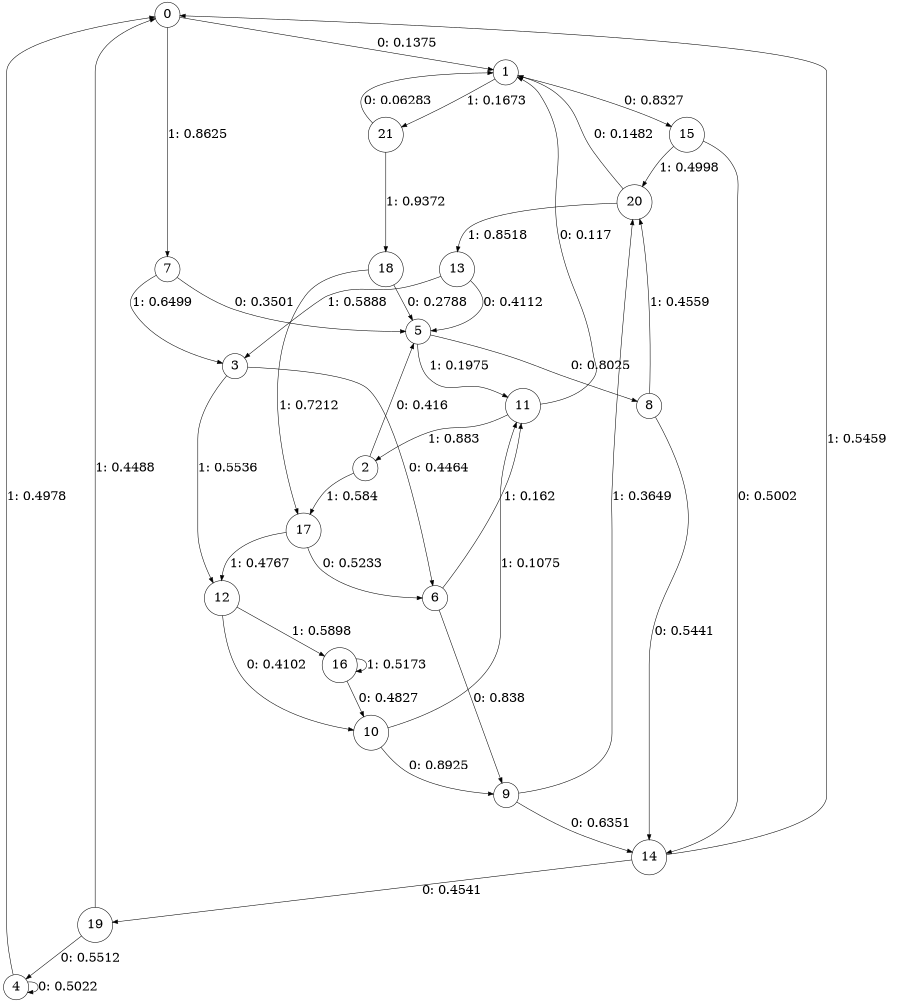 digraph "ch23faceL5" {
size = "6,8.5";
ratio = "fill";
node [shape = circle];
node [fontsize = 24];
edge [fontsize = 24];
0 -> 1 [label = "0: 0.1375   "];
0 -> 7 [label = "1: 0.8625   "];
1 -> 15 [label = "0: 0.8327   "];
1 -> 21 [label = "1: 0.1673   "];
2 -> 5 [label = "0: 0.416    "];
2 -> 17 [label = "1: 0.584    "];
3 -> 6 [label = "0: 0.4464   "];
3 -> 12 [label = "1: 0.5536   "];
4 -> 4 [label = "0: 0.5022   "];
4 -> 0 [label = "1: 0.4978   "];
5 -> 8 [label = "0: 0.8025   "];
5 -> 11 [label = "1: 0.1975   "];
6 -> 9 [label = "0: 0.838    "];
6 -> 11 [label = "1: 0.162    "];
7 -> 5 [label = "0: 0.3501   "];
7 -> 3 [label = "1: 0.6499   "];
8 -> 14 [label = "0: 0.5441   "];
8 -> 20 [label = "1: 0.4559   "];
9 -> 14 [label = "0: 0.6351   "];
9 -> 20 [label = "1: 0.3649   "];
10 -> 9 [label = "0: 0.8925   "];
10 -> 11 [label = "1: 0.1075   "];
11 -> 1 [label = "0: 0.117    "];
11 -> 2 [label = "1: 0.883    "];
12 -> 10 [label = "0: 0.4102   "];
12 -> 16 [label = "1: 0.5898   "];
13 -> 5 [label = "0: 0.4112   "];
13 -> 3 [label = "1: 0.5888   "];
14 -> 19 [label = "0: 0.4541   "];
14 -> 0 [label = "1: 0.5459   "];
15 -> 14 [label = "0: 0.5002   "];
15 -> 20 [label = "1: 0.4998   "];
16 -> 10 [label = "0: 0.4827   "];
16 -> 16 [label = "1: 0.5173   "];
17 -> 6 [label = "0: 0.5233   "];
17 -> 12 [label = "1: 0.4767   "];
18 -> 5 [label = "0: 0.2788   "];
18 -> 17 [label = "1: 0.7212   "];
19 -> 4 [label = "0: 0.5512   "];
19 -> 0 [label = "1: 0.4488   "];
20 -> 1 [label = "0: 0.1482   "];
20 -> 13 [label = "1: 0.8518   "];
21 -> 1 [label = "0: 0.06283  "];
21 -> 18 [label = "1: 0.9372   "];
}